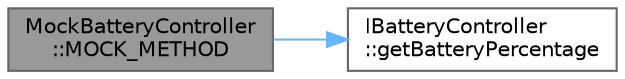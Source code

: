 digraph "MockBatteryController::MOCK_METHOD"
{
 // LATEX_PDF_SIZE
  bgcolor="transparent";
  edge [fontname=Helvetica,fontsize=10,labelfontname=Helvetica,labelfontsize=10];
  node [fontname=Helvetica,fontsize=10,shape=box,height=0.2,width=0.4];
  rankdir="LR";
  Node1 [id="Node000001",label="MockBatteryController\l::MOCK_METHOD",height=0.2,width=0.4,color="gray40", fillcolor="grey60", style="filled", fontcolor="black",tooltip="Mocked method to get the battery percentage."];
  Node1 -> Node2 [id="edge1_Node000001_Node000002",color="steelblue1",style="solid",tooltip=" "];
  Node2 [id="Node000002",label="IBatteryController\l::getBatteryPercentage",height=0.2,width=0.4,color="grey40", fillcolor="white", style="filled",URL="$classIBatteryController.html#aa20b28b939b1d3224233e9a5bc574ee8",tooltip=" "];
}
